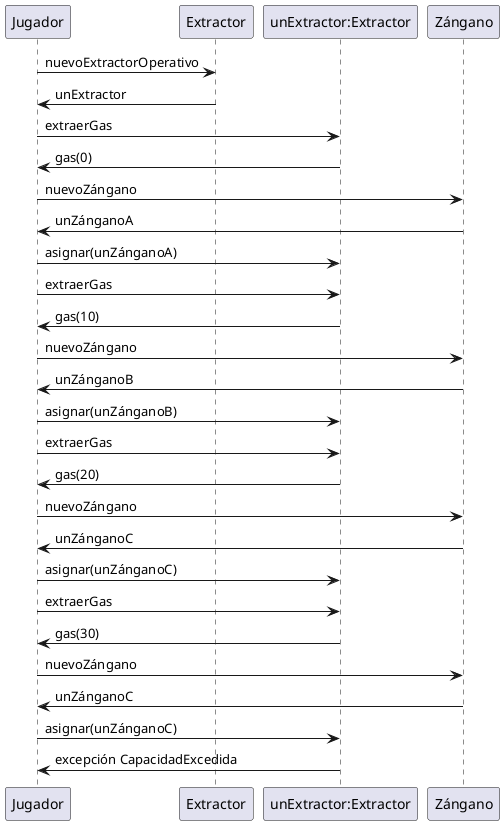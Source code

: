 @startuml
'https://plantuml.com/sequence-diagram

Jugador -> Extractor: nuevoExtractorOperativo
Extractor -> Jugador: unExtractor

Jugador -> "unExtractor:Extractor": extraerGas
"unExtractor:Extractor" -> Jugador: gas(0)

Jugador -> Zángano: nuevoZángano
Zángano -> Jugador: unZánganoA

Jugador -> "unExtractor:Extractor": asignar(unZánganoA)

Jugador -> "unExtractor:Extractor": extraerGas
"unExtractor:Extractor" -> Jugador: gas(10)

Jugador -> Zángano: nuevoZángano
Zángano -> Jugador: unZánganoB

Jugador -> "unExtractor:Extractor": asignar(unZánganoB)

Jugador -> "unExtractor:Extractor": extraerGas
"unExtractor:Extractor" -> Jugador: gas(20)

Jugador -> Zángano: nuevoZángano
Zángano -> Jugador: unZánganoC

Jugador -> "unExtractor:Extractor": asignar(unZánganoC)

Jugador -> "unExtractor:Extractor": extraerGas
"unExtractor:Extractor" -> Jugador: gas(30)

Jugador -> Zángano: nuevoZángano
Zángano -> Jugador: unZánganoC

Jugador -> "unExtractor:Extractor": asignar(unZánganoC)
"unExtractor:Extractor" -> Jugador: excepción CapacidadExcedida

@enduml